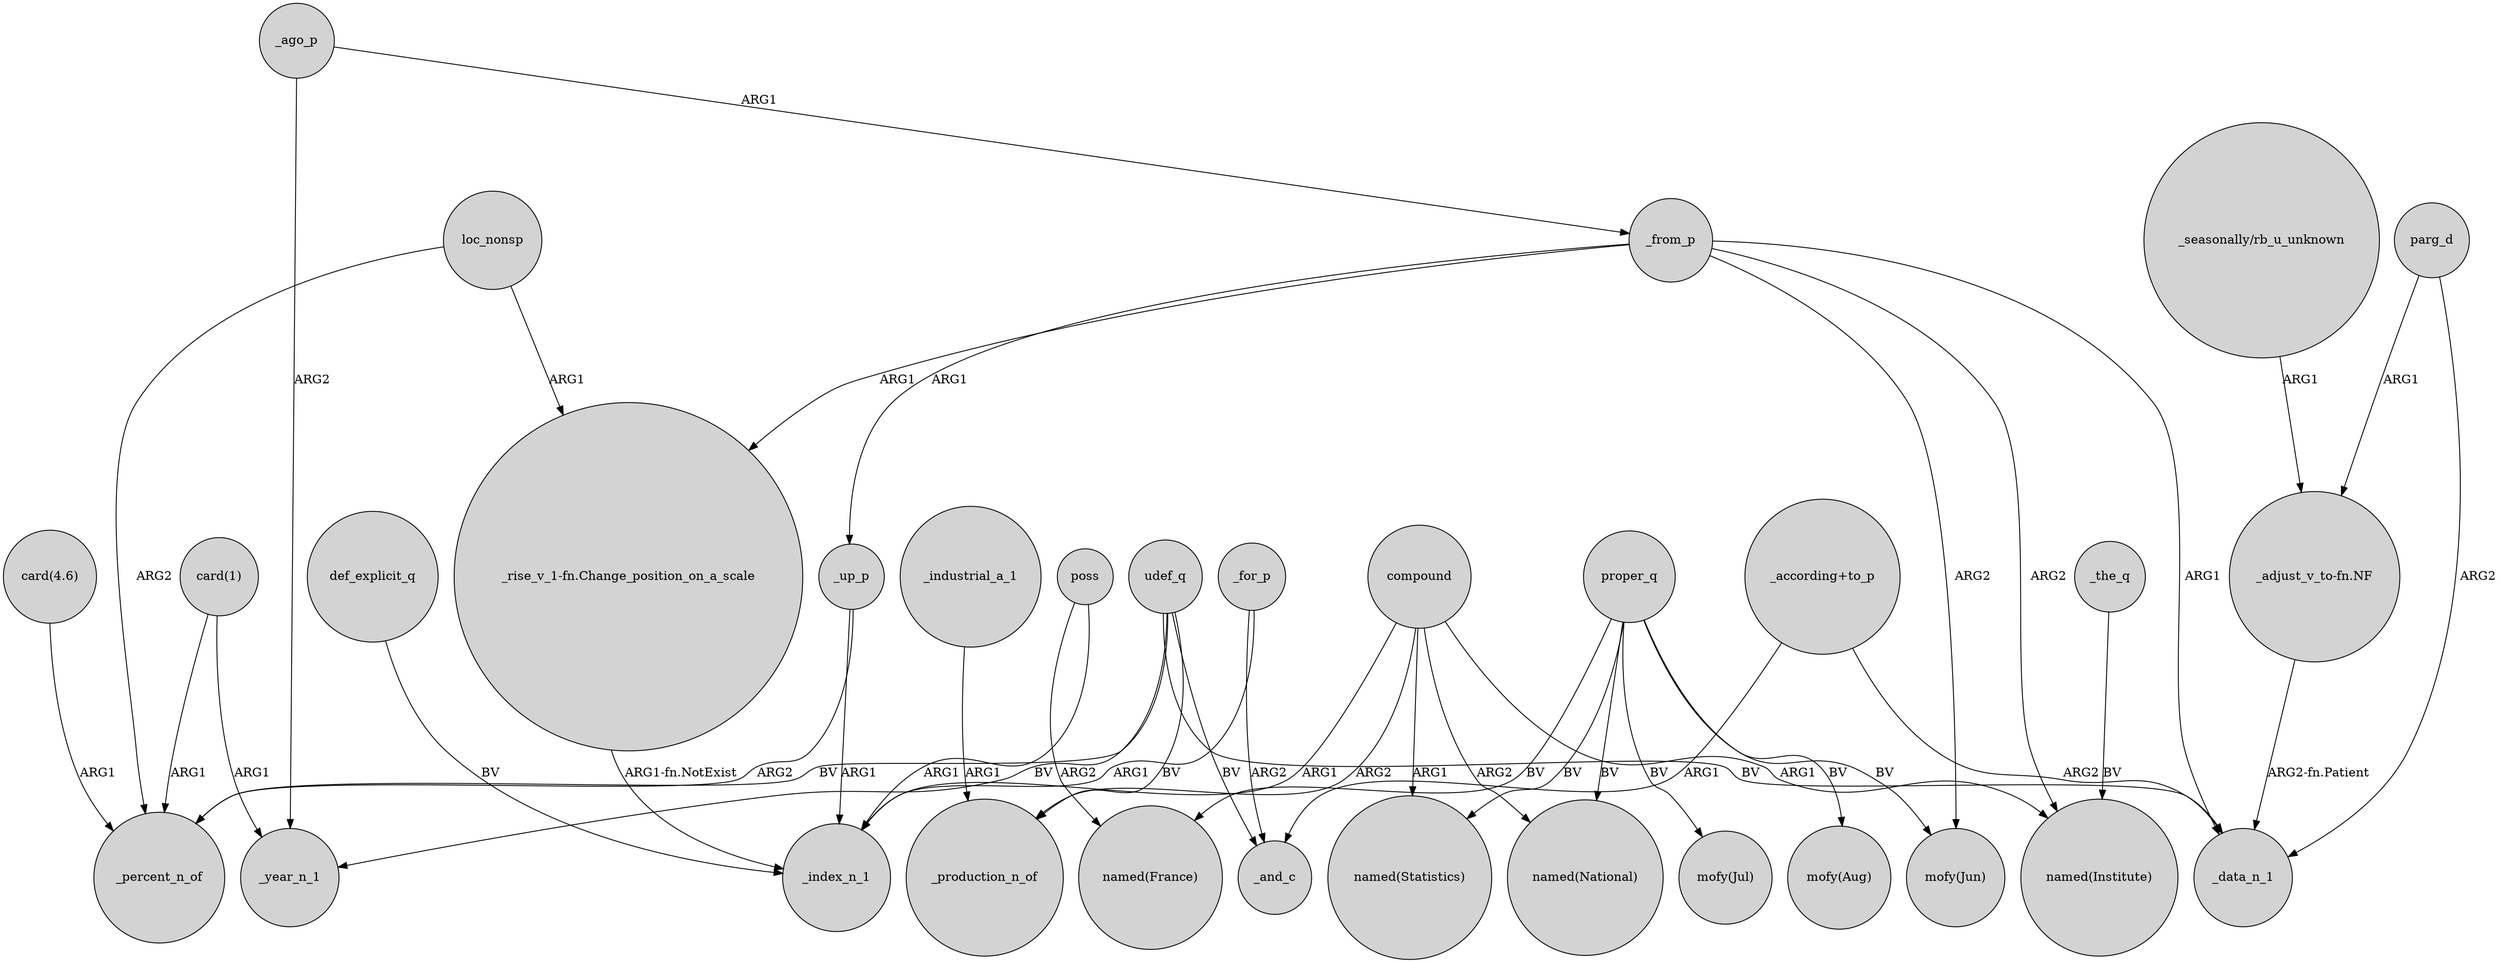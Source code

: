 digraph {
	node [shape=circle style=filled]
	udef_q -> _production_n_of [label=BV]
	"card(1)" -> _percent_n_of [label=ARG1]
	parg_d -> "_adjust_v_to-fn.NF" [label=ARG1]
	proper_q -> "mofy(Jul)" [label=BV]
	def_explicit_q -> _index_n_1 [label=BV]
	proper_q -> "named(France)" [label=BV]
	_from_p -> _up_p [label=ARG1]
	proper_q -> "mofy(Jun)" [label=BV]
	proper_q -> "named(Statistics)" [label=BV]
	compound -> _production_n_of [label=ARG2]
	_for_p -> _and_c [label=ARG2]
	_from_p -> "named(Institute)" [label=ARG2]
	_for_p -> _index_n_1 [label=ARG1]
	compound -> "named(Statistics)" [label=ARG1]
	poss -> "named(France)" [label=ARG2]
	compound -> "named(Institute)" [label=ARG1]
	compound -> _index_n_1 [label=ARG1]
	"_adjust_v_to-fn.NF" -> _data_n_1 [label="ARG2-fn.Patient"]
	compound -> "named(National)" [label=ARG2]
	_ago_p -> _year_n_1 [label=ARG2]
	"_according+to_p" -> _and_c [label=ARG1]
	"_seasonally/rb_u_unknown" -> "_adjust_v_to-fn.NF" [label=ARG1]
	_the_q -> "named(Institute)" [label=BV]
	udef_q -> _data_n_1 [label=BV]
	"_rise_v_1-fn.Change_position_on_a_scale" -> _index_n_1 [label="ARG1-fn.NotExist"]
	_from_p -> "mofy(Jun)" [label=ARG2]
	loc_nonsp -> _percent_n_of [label=ARG2]
	_up_p -> _index_n_1 [label=ARG1]
	loc_nonsp -> "_rise_v_1-fn.Change_position_on_a_scale" [label=ARG1]
	proper_q -> "mofy(Aug)" [label=BV]
	_ago_p -> _from_p [label=ARG1]
	"_according+to_p" -> _data_n_1 [label=ARG2]
	"card(4.6)" -> _percent_n_of [label=ARG1]
	parg_d -> _data_n_1 [label=ARG2]
	"card(1)" -> _year_n_1 [label=ARG1]
	_from_p -> _data_n_1 [label=ARG1]
	udef_q -> _year_n_1 [label=BV]
	_industrial_a_1 -> _production_n_of [label=ARG1]
	proper_q -> "named(National)" [label=BV]
	udef_q -> _percent_n_of [label=BV]
	udef_q -> _and_c [label=BV]
	_up_p -> _percent_n_of [label=ARG2]
	_from_p -> "_rise_v_1-fn.Change_position_on_a_scale" [label=ARG1]
	poss -> _index_n_1 [label=ARG1]
}
